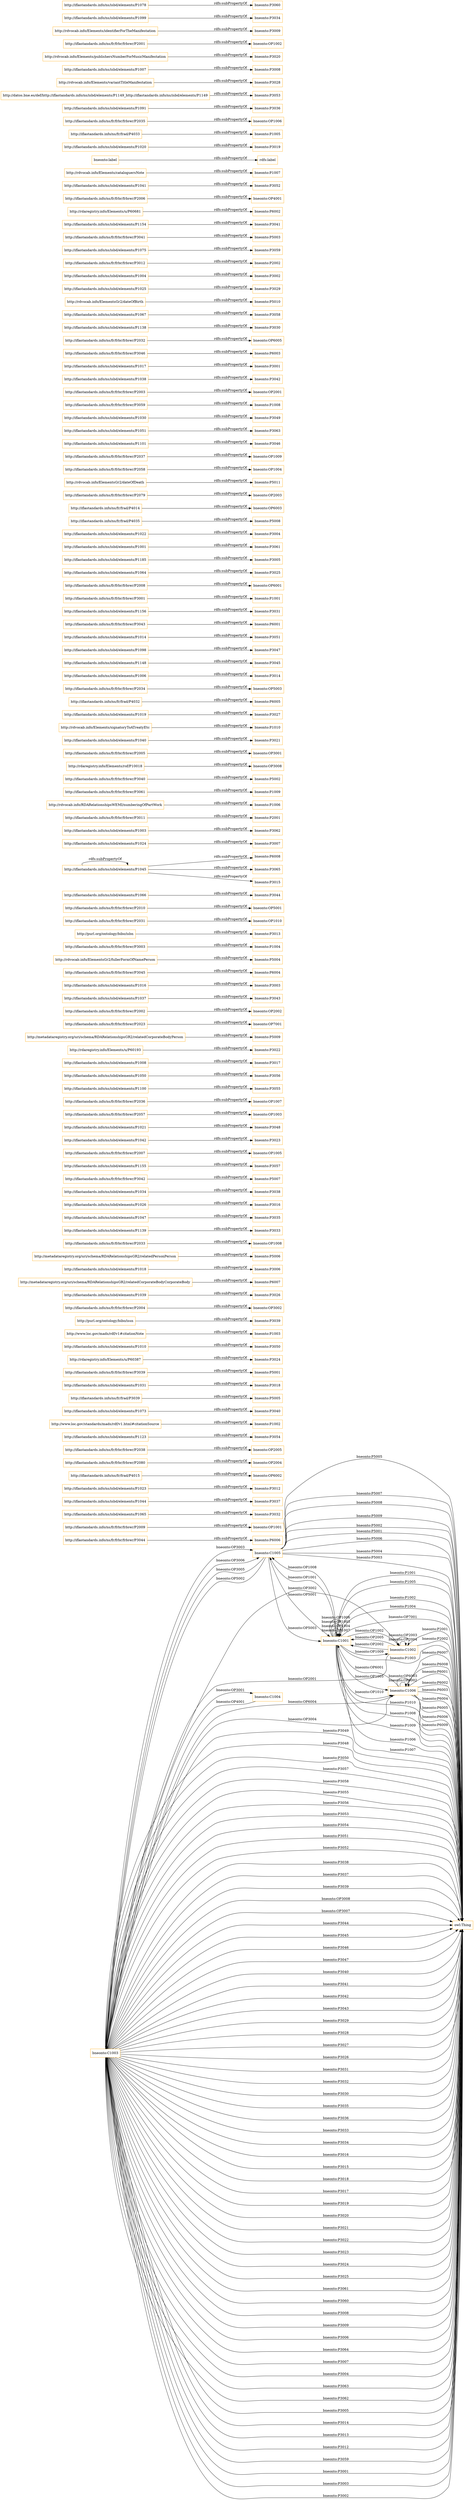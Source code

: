 digraph ar2dtool_diagram { 
rankdir=LR;
size="1501"
node [shape = rectangle, color="orange"]; "bneonto:C1003" "bneonto:C1001" "bneonto:C1005" "bneonto:C1002" "bneonto:C1006" "bneonto:C1004" ; /*classes style*/
	"http://iflastandards.info/ns/fr/frbr/frbrer/P3044" -> "bneonto:P6006" [ label = "rdfs:subPropertyOf" ];
	"http://iflastandards.info/ns/fr/frbr/frbrer/P2009" -> "bneonto:OP1001" [ label = "rdfs:subPropertyOf" ];
	"http://iflastandards.info/ns/isbd/elements/P1065" -> "bneonto:P3032" [ label = "rdfs:subPropertyOf" ];
	"http://iflastandards.info/ns/isbd/elements/P1044" -> "bneonto:P3037" [ label = "rdfs:subPropertyOf" ];
	"http://iflastandards.info/ns/isbd/elements/P1023" -> "bneonto:P3012" [ label = "rdfs:subPropertyOf" ];
	"http://iflastandards.info/ns/fr/frad/P4015" -> "bneonto:OP6002" [ label = "rdfs:subPropertyOf" ];
	"http://iflastandards.info/ns/fr/frbr/frbrer/P2080" -> "bneonto:OP2004" [ label = "rdfs:subPropertyOf" ];
	"http://iflastandards.info/ns/fr/frbr/frbrer/P2038" -> "bneonto:OP2005" [ label = "rdfs:subPropertyOf" ];
	"http://iflastandards.info/ns/isbd/elements/P1123" -> "bneonto:P3054" [ label = "rdfs:subPropertyOf" ];
	"http://www.loc.gov/standards/mads/rdf/v1.html#citationSource" -> "bneonto:P1002" [ label = "rdfs:subPropertyOf" ];
	"http://iflastandards.info/ns/isbd/elements/P1073" -> "bneonto:P3040" [ label = "rdfs:subPropertyOf" ];
	"http://iflastandards.info/ns/fr/frad/P3039" -> "bneonto:P5005" [ label = "rdfs:subPropertyOf" ];
	"http://iflastandards.info/ns/isbd/elements/P1031" -> "bneonto:P3018" [ label = "rdfs:subPropertyOf" ];
	"http://iflastandards.info/ns/fr/frbr/frbrer/P3039" -> "bneonto:P5001" [ label = "rdfs:subPropertyOf" ];
	"http://rdaregistry.info/Elements/u/P60387" -> "bneonto:P3024" [ label = "rdfs:subPropertyOf" ];
	"http://iflastandards.info/ns/isbd/elements/P1010" -> "bneonto:P3050" [ label = "rdfs:subPropertyOf" ];
	"http://www.loc.gov/mads/rdf/v1#citationNote" -> "bneonto:P1003" [ label = "rdfs:subPropertyOf" ];
	"http://purl.org/ontology/bibo/issn" -> "bneonto:P3039" [ label = "rdfs:subPropertyOf" ];
	"http://iflastandards.info/ns/fr/frbr/frbrer/P2004" -> "bneonto:OP3002" [ label = "rdfs:subPropertyOf" ];
	"http://iflastandards.info/ns/isbd/elements/P1039" -> "bneonto:P3026" [ label = "rdfs:subPropertyOf" ];
	"http://metadataregistry.org/uri/schema/RDARelationshipsGR2/relatedCorporateBodyCorporateBody" -> "bneonto:P6007" [ label = "rdfs:subPropertyOf" ];
	"http://iflastandards.info/ns/isbd/elements/P1018" -> "bneonto:P3006" [ label = "rdfs:subPropertyOf" ];
	"http://metadataregistry.org/uri/schema/RDARelationshipsGR2/relatedPersonPerson" -> "bneonto:P5006" [ label = "rdfs:subPropertyOf" ];
	"http://iflastandards.info/ns/fr/frbr/frbrer/P2033" -> "bneonto:OP1008" [ label = "rdfs:subPropertyOf" ];
	"http://iflastandards.info/ns/isbd/elements/P1139" -> "bneonto:P3033" [ label = "rdfs:subPropertyOf" ];
	"http://iflastandards.info/ns/isbd/elements/P1047" -> "bneonto:P3035" [ label = "rdfs:subPropertyOf" ];
	"http://iflastandards.info/ns/isbd/elements/P1026" -> "bneonto:P3016" [ label = "rdfs:subPropertyOf" ];
	"http://iflastandards.info/ns/isbd/elements/P1034" -> "bneonto:P3038" [ label = "rdfs:subPropertyOf" ];
	"http://iflastandards.info/ns/fr/frbr/frbrer/P3042" -> "bneonto:P5007" [ label = "rdfs:subPropertyOf" ];
	"http://iflastandards.info/ns/isbd/elements/P1155" -> "bneonto:P3057" [ label = "rdfs:subPropertyOf" ];
	"http://iflastandards.info/ns/fr/frbr/frbrer/P2007" -> "bneonto:OP1005" [ label = "rdfs:subPropertyOf" ];
	"http://iflastandards.info/ns/isbd/elements/P1042" -> "bneonto:P3023" [ label = "rdfs:subPropertyOf" ];
	"http://iflastandards.info/ns/isbd/elements/P1021" -> "bneonto:P3048" [ label = "rdfs:subPropertyOf" ];
	"http://iflastandards.info/ns/fr/frbr/frbrer/P2057" -> "bneonto:OP1003" [ label = "rdfs:subPropertyOf" ];
	"http://iflastandards.info/ns/fr/frbr/frbrer/P2036" -> "bneonto:OP1007" [ label = "rdfs:subPropertyOf" ];
	"http://iflastandards.info/ns/isbd/elements/P1100" -> "bneonto:P3055" [ label = "rdfs:subPropertyOf" ];
	"http://iflastandards.info/ns/isbd/elements/P1050" -> "bneonto:P3056" [ label = "rdfs:subPropertyOf" ];
	"http://iflastandards.info/ns/isbd/elements/P1008" -> "bneonto:P3017" [ label = "rdfs:subPropertyOf" ];
	"http://rdaregistry.info/Elements/u/P60193" -> "bneonto:P3022" [ label = "rdfs:subPropertyOf" ];
	"http://metadataregistry.org/uri/schema/RDARelationshipsGR2/relatedCorporateBodyPerson" -> "bneonto:P5009" [ label = "rdfs:subPropertyOf" ];
	"http://iflastandards.info/ns/fr/frbr/frbrer/P2023" -> "bneonto:OP7001" [ label = "rdfs:subPropertyOf" ];
	"http://iflastandards.info/ns/fr/frbr/frbrer/P2002" -> "bneonto:OP2002" [ label = "rdfs:subPropertyOf" ];
	"http://iflastandards.info/ns/isbd/elements/P1037" -> "bneonto:P3043" [ label = "rdfs:subPropertyOf" ];
	"http://iflastandards.info/ns/isbd/elements/P1016" -> "bneonto:P3003" [ label = "rdfs:subPropertyOf" ];
	"http://iflastandards.info/ns/fr/frbr/frbrer/P3045" -> "bneonto:P6004" [ label = "rdfs:subPropertyOf" ];
	"http://rdvocab.info/ElementsGr2/fullerFormOfNamePerson" -> "bneonto:P5004" [ label = "rdfs:subPropertyOf" ];
	"http://iflastandards.info/ns/fr/frbr/frbrer/P3003" -> "bneonto:P1004" [ label = "rdfs:subPropertyOf" ];
	"http://purl.org/ontology/bibo/isbn" -> "bneonto:P3013" [ label = "rdfs:subPropertyOf" ];
	"http://iflastandards.info/ns/fr/frbr/frbrer/P2031" -> "bneonto:OP1010" [ label = "rdfs:subPropertyOf" ];
	"http://iflastandards.info/ns/fr/frbr/frbrer/P2010" -> "bneonto:OP5001" [ label = "rdfs:subPropertyOf" ];
	"http://iflastandards.info/ns/isbd/elements/P1066" -> "bneonto:P3044" [ label = "rdfs:subPropertyOf" ];
	"http://iflastandards.info/ns/isbd/elements/P1045" -> "http://iflastandards.info/ns/isbd/elements/P1045" [ label = "rdfs:subPropertyOf" ];
	"http://iflastandards.info/ns/isbd/elements/P1045" -> "bneonto:P6008" [ label = "rdfs:subPropertyOf" ];
	"http://iflastandards.info/ns/isbd/elements/P1045" -> "bneonto:P3065" [ label = "rdfs:subPropertyOf" ];
	"http://iflastandards.info/ns/isbd/elements/P1045" -> "bneonto:P3015" [ label = "rdfs:subPropertyOf" ];
	"http://iflastandards.info/ns/isbd/elements/P1024" -> "bneonto:P3007" [ label = "rdfs:subPropertyOf" ];
	"http://iflastandards.info/ns/isbd/elements/P1003" -> "bneonto:P3062" [ label = "rdfs:subPropertyOf" ];
	"http://iflastandards.info/ns/fr/frbr/frbrer/P3011" -> "bneonto:P2001" [ label = "rdfs:subPropertyOf" ];
	"http://rdvocab.info/RDARelationshipsWEMI/numberingOfPartWork" -> "bneonto:P1006" [ label = "rdfs:subPropertyOf" ];
	"http://iflastandards.info/ns/fr/frbr/frbrer/P3061" -> "bneonto:P1009" [ label = "rdfs:subPropertyOf" ];
	"http://iflastandards.info/ns/fr/frbr/frbrer/P3040" -> "bneonto:P5002" [ label = "rdfs:subPropertyOf" ];
	"http://rdaregistry.info/Elements/rof/P10018" -> "bneonto:OP3008" [ label = "rdfs:subPropertyOf" ];
	"http://iflastandards.info/ns/fr/frbr/frbrer/P2005" -> "bneonto:OP3001" [ label = "rdfs:subPropertyOf" ];
	"http://iflastandards.info/ns/isbd/elements/P1040" -> "bneonto:P3021" [ label = "rdfs:subPropertyOf" ];
	"http://rdvocab.info/Elements/signatoryToATreatyEtc" -> "bneonto:P1010" [ label = "rdfs:subPropertyOf" ];
	"http://iflastandards.info/ns/isbd/elements/P1019" -> "bneonto:P3027" [ label = "rdfs:subPropertyOf" ];
	"http://iflastandards.info/ns/fr/frad/P4032" -> "bneonto:P6005" [ label = "rdfs:subPropertyOf" ];
	"http://iflastandards.info/ns/fr/frbr/frbrer/P2034" -> "bneonto:OP5003" [ label = "rdfs:subPropertyOf" ];
	"http://iflastandards.info/ns/isbd/elements/P1006" -> "bneonto:P3014" [ label = "rdfs:subPropertyOf" ];
	"http://iflastandards.info/ns/isbd/elements/P1148" -> "bneonto:P3045" [ label = "rdfs:subPropertyOf" ];
	"http://iflastandards.info/ns/isbd/elements/P1098" -> "bneonto:P3047" [ label = "rdfs:subPropertyOf" ];
	"http://iflastandards.info/ns/isbd/elements/P1014" -> "bneonto:P3051" [ label = "rdfs:subPropertyOf" ];
	"http://iflastandards.info/ns/fr/frbr/frbrer/P3043" -> "bneonto:P6001" [ label = "rdfs:subPropertyOf" ];
	"http://iflastandards.info/ns/isbd/elements/P1156" -> "bneonto:P3031" [ label = "rdfs:subPropertyOf" ];
	"http://iflastandards.info/ns/fr/frbr/frbrer/P3001" -> "bneonto:P1001" [ label = "rdfs:subPropertyOf" ];
	"http://iflastandards.info/ns/fr/frbr/frbrer/P2008" -> "bneonto:OP6001" [ label = "rdfs:subPropertyOf" ];
	"http://iflastandards.info/ns/isbd/elements/P1064" -> "bneonto:P3025" [ label = "rdfs:subPropertyOf" ];
	"http://iflastandards.info/ns/isbd/elements/P1185" -> "bneonto:P3005" [ label = "rdfs:subPropertyOf" ];
	"http://iflastandards.info/ns/isbd/elements/P1001" -> "bneonto:P3061" [ label = "rdfs:subPropertyOf" ];
	"http://iflastandards.info/ns/isbd/elements/P1022" -> "bneonto:P3004" [ label = "rdfs:subPropertyOf" ];
	"http://iflastandards.info/ns/fr/frad/P4035" -> "bneonto:P5008" [ label = "rdfs:subPropertyOf" ];
	"http://iflastandards.info/ns/fr/frad/P4014" -> "bneonto:OP6003" [ label = "rdfs:subPropertyOf" ];
	"http://iflastandards.info/ns/fr/frbr/frbrer/P2079" -> "bneonto:OP2003" [ label = "rdfs:subPropertyOf" ];
	"http://rdvocab.info/ElementsGr2/dateOfDeath" -> "bneonto:P5011" [ label = "rdfs:subPropertyOf" ];
	"http://iflastandards.info/ns/fr/frbr/frbrer/P2058" -> "bneonto:OP1004" [ label = "rdfs:subPropertyOf" ];
	"http://iflastandards.info/ns/fr/frbr/frbrer/P2037" -> "bneonto:OP1009" [ label = "rdfs:subPropertyOf" ];
	"http://iflastandards.info/ns/isbd/elements/P1101" -> "bneonto:P3046" [ label = "rdfs:subPropertyOf" ];
	"http://iflastandards.info/ns/isbd/elements/P1051" -> "bneonto:P3063" [ label = "rdfs:subPropertyOf" ];
	"http://iflastandards.info/ns/isbd/elements/P1030" -> "bneonto:P3049" [ label = "rdfs:subPropertyOf" ];
	"http://iflastandards.info/ns/fr/frbr/frbrer/P3059" -> "bneonto:P1008" [ label = "rdfs:subPropertyOf" ];
	"http://iflastandards.info/ns/fr/frbr/frbrer/P2003" -> "bneonto:OP2001" [ label = "rdfs:subPropertyOf" ];
	"http://iflastandards.info/ns/isbd/elements/P1038" -> "bneonto:P3042" [ label = "rdfs:subPropertyOf" ];
	"http://iflastandards.info/ns/isbd/elements/P1017" -> "bneonto:P3001" [ label = "rdfs:subPropertyOf" ];
	"http://iflastandards.info/ns/fr/frbr/frbrer/P3046" -> "bneonto:P6003" [ label = "rdfs:subPropertyOf" ];
	"http://iflastandards.info/ns/fr/frbr/frbrer/P2032" -> "bneonto:OP6005" [ label = "rdfs:subPropertyOf" ];
	"http://iflastandards.info/ns/isbd/elements/P1138" -> "bneonto:P3030" [ label = "rdfs:subPropertyOf" ];
	"http://iflastandards.info/ns/isbd/elements/P1067" -> "bneonto:P3058" [ label = "rdfs:subPropertyOf" ];
	"http://rdvocab.info/ElementsGr2/dateOfBirth" -> "bneonto:P5010" [ label = "rdfs:subPropertyOf" ];
	"http://iflastandards.info/ns/isbd/elements/P1025" -> "bneonto:P3029" [ label = "rdfs:subPropertyOf" ];
	"http://iflastandards.info/ns/isbd/elements/P1004" -> "bneonto:P3002" [ label = "rdfs:subPropertyOf" ];
	"http://iflastandards.info/ns/fr/frbr/frbrer/P3012" -> "bneonto:P2002" [ label = "rdfs:subPropertyOf" ];
	"http://iflastandards.info/ns/isbd/elements/P1075" -> "bneonto:P3059" [ label = "rdfs:subPropertyOf" ];
	"http://iflastandards.info/ns/fr/frbr/frbrer/P3041" -> "bneonto:P5003" [ label = "rdfs:subPropertyOf" ];
	"http://iflastandards.info/ns/isbd/elements/P1154" -> "bneonto:P3041" [ label = "rdfs:subPropertyOf" ];
	"http://rdaregistry.info/Elements/u/P60681" -> "bneonto:P6002" [ label = "rdfs:subPropertyOf" ];
	"http://iflastandards.info/ns/fr/frbr/frbrer/P2006" -> "bneonto:OP4001" [ label = "rdfs:subPropertyOf" ];
	"http://iflastandards.info/ns/isbd/elements/P1041" -> "bneonto:P3052" [ label = "rdfs:subPropertyOf" ];
	"http://rdvocab.info/Elements/cataloguersNote" -> "bneonto:P1007" [ label = "rdfs:subPropertyOf" ];
	"bneonto:label" -> "rdfs:label" [ label = "rdfs:subPropertyOf" ];
	"http://iflastandards.info/ns/isbd/elements/P1020" -> "bneonto:P3019" [ label = "rdfs:subPropertyOf" ];
	"http://iflastandards.info/ns/fr/frad/P4033" -> "bneonto:P1005" [ label = "rdfs:subPropertyOf" ];
	"http://iflastandards.info/ns/fr/frbr/frbrer/P2035" -> "bneonto:OP1006" [ label = "rdfs:subPropertyOf" ];
	"http://iflastandards.info/ns/isbd/elements/P1091" -> "bneonto:P3036" [ label = "rdfs:subPropertyOf" ];
	"http://datos.bne.es/def/http://iflastandards.info/ns/isbd/elements/P1149_http://iflastandards.info/ns/isbd/elements/P1149" -> "bneonto:P3053" [ label = "rdfs:subPropertyOf" ];
	"http://rdvocab.info/Elements/variantTitleManifestation" -> "bneonto:P3028" [ label = "rdfs:subPropertyOf" ];
	"http://iflastandards.info/ns/isbd/elements/P1007" -> "bneonto:P3008" [ label = "rdfs:subPropertyOf" ];
	"http://rdvocab.info/Elements/publishersNumberForMusicManifestation" -> "bneonto:P3020" [ label = "rdfs:subPropertyOf" ];
	"http://iflastandards.info/ns/fr/frbr/frbrer/P2001" -> "bneonto:OP1002" [ label = "rdfs:subPropertyOf" ];
	"http://rdvocab.info/Elements/identifierForTheManifestation" -> "bneonto:P3009" [ label = "rdfs:subPropertyOf" ];
	"http://iflastandards.info/ns/isbd/elements/P1099" -> "bneonto:P3034" [ label = "rdfs:subPropertyOf" ];
	"http://iflastandards.info/ns/isbd/elements/P1078" -> "bneonto:P3060" [ label = "rdfs:subPropertyOf" ];
	"bneonto:C1003" -> "owl:Thing" [ label = "bneonto:P3049" ];
	"bneonto:C1003" -> "owl:Thing" [ label = "bneonto:P3048" ];
	"bneonto:C1001" -> "owl:Thing" [ label = "bneonto:P1010" ];
	"bneonto:C1001" -> "owl:Thing" [ label = "bneonto:P1008" ];
	"bneonto:C1001" -> "owl:Thing" [ label = "bneonto:P1009" ];
	"bneonto:C1003" -> "owl:Thing" [ label = "bneonto:P3050" ];
	"bneonto:C1001" -> "owl:Thing" [ label = "bneonto:P1006" ];
	"bneonto:C1001" -> "owl:Thing" [ label = "bneonto:P1007" ];
	"bneonto:C1001" -> "owl:Thing" [ label = "bneonto:P1004" ];
	"bneonto:C1001" -> "owl:Thing" [ label = "bneonto:P1005" ];
	"bneonto:C1001" -> "owl:Thing" [ label = "bneonto:P1002" ];
	"bneonto:C1001" -> "owl:Thing" [ label = "bneonto:P1003" ];
	"bneonto:C1003" -> "owl:Thing" [ label = "bneonto:P3057" ];
	"bneonto:C1003" -> "owl:Thing" [ label = "bneonto:P3058" ];
	"bneonto:C1003" -> "owl:Thing" [ label = "bneonto:P3055" ];
	"bneonto:C1003" -> "owl:Thing" [ label = "bneonto:P3056" ];
	"bneonto:C1003" -> "owl:Thing" [ label = "bneonto:P3053" ];
	"bneonto:C1003" -> "owl:Thing" [ label = "bneonto:P3054" ];
	"bneonto:C1003" -> "owl:Thing" [ label = "bneonto:P3051" ];
	"bneonto:C1003" -> "owl:Thing" [ label = "bneonto:P3052" ];
	"bneonto:C1003" -> "owl:Thing" [ label = "bneonto:P3038" ];
	"bneonto:C1003" -> "owl:Thing" [ label = "bneonto:P3037" ];
	"bneonto:C1003" -> "owl:Thing" [ label = "bneonto:P3039" ];
	"bneonto:C1001" -> "owl:Thing" [ label = "bneonto:OP7001" ];
	"bneonto:C1003" -> "bneonto:C1002" [ label = "bneonto:OP3002" ];
	"bneonto:C1003" -> "bneonto:C1004" [ label = "bneonto:OP3001" ];
	"bneonto:C1001" -> "owl:Thing" [ label = "bneonto:P1001" ];
	"bneonto:C1003" -> "bneonto:C1006" [ label = "bneonto:OP3004" ];
	"bneonto:C1003" -> "bneonto:C1005" [ label = "bneonto:OP3003" ];
	"bneonto:C1003" -> "bneonto:C1005" [ label = "bneonto:OP3006" ];
	"bneonto:C1006" -> "owl:Thing" [ label = "bneonto:P6009" ];
	"bneonto:C1005" -> "bneonto:C1003" [ label = "bneonto:OP3005" ];
	"bneonto:C1003" -> "owl:Thing" [ label = "bneonto:OP3008" ];
	"bneonto:C1006" -> "owl:Thing" [ label = "bneonto:P6007" ];
	"bneonto:C1006" -> "owl:Thing" [ label = "bneonto:P6008" ];
	"bneonto:C1003" -> "owl:Thing" [ label = "bneonto:OP3007" ];
	"bneonto:C1003" -> "owl:Thing" [ label = "bneonto:P3044" ];
	"bneonto:C1003" -> "owl:Thing" [ label = "bneonto:P3045" ];
	"bneonto:C1003" -> "owl:Thing" [ label = "bneonto:P3046" ];
	"bneonto:C1002" -> "bneonto:C1001" [ label = "bneonto:OP2005" ];
	"bneonto:C1002" -> "bneonto:C1002" [ label = "bneonto:OP2004" ];
	"bneonto:C1003" -> "owl:Thing" [ label = "bneonto:P3047" ];
	"bneonto:C1002" -> "bneonto:C1002" [ label = "bneonto:OP2003" ];
	"bneonto:C1003" -> "owl:Thing" [ label = "bneonto:P3040" ];
	"bneonto:C1002" -> "bneonto:C1001" [ label = "bneonto:OP2002" ];
	"bneonto:C1003" -> "owl:Thing" [ label = "bneonto:P3041" ];
	"bneonto:C1003" -> "owl:Thing" [ label = "bneonto:P3042" ];
	"bneonto:C1002" -> "bneonto:C1003" [ label = "bneonto:OP2001" ];
	"bneonto:C1003" -> "owl:Thing" [ label = "bneonto:P3043" ];
	"bneonto:C1003" -> "owl:Thing" [ label = "bneonto:P3029" ];
	"bneonto:C1003" -> "owl:Thing" [ label = "bneonto:P3028" ];
	"bneonto:C1003" -> "owl:Thing" [ label = "bneonto:P3027" ];
	"bneonto:C1003" -> "owl:Thing" [ label = "bneonto:P3026" ];
	"bneonto:C1005" -> "owl:Thing" [ label = "bneonto:P5005" ];
	"bneonto:C1005" -> "owl:Thing" [ label = "bneonto:P5004" ];
	"bneonto:C1005" -> "owl:Thing" [ label = "bneonto:P5003" ];
	"bneonto:C1005" -> "owl:Thing" [ label = "bneonto:P5002" ];
	"bneonto:C1004" -> "bneonto:C1003" [ label = "bneonto:OP4001" ];
	"bneonto:C1005" -> "owl:Thing" [ label = "bneonto:P5001" ];
	"bneonto:C1003" -> "owl:Thing" [ label = "bneonto:P3031" ];
	"bneonto:C1003" -> "owl:Thing" [ label = "bneonto:P3032" ];
	"bneonto:C1003" -> "owl:Thing" [ label = "bneonto:P3030" ];
	"bneonto:C1003" -> "owl:Thing" [ label = "bneonto:P3035" ];
	"bneonto:C1003" -> "owl:Thing" [ label = "bneonto:P3036" ];
	"bneonto:C1003" -> "owl:Thing" [ label = "bneonto:P3033" ];
	"bneonto:C1003" -> "owl:Thing" [ label = "bneonto:P3034" ];
	"bneonto:C1003" -> "owl:Thing" [ label = "bneonto:P3016" ];
	"bneonto:C1003" -> "owl:Thing" [ label = "bneonto:P3015" ];
	"bneonto:C1003" -> "owl:Thing" [ label = "bneonto:P3018" ];
	"bneonto:C1003" -> "owl:Thing" [ label = "bneonto:P3017" ];
	"bneonto:C1003" -> "owl:Thing" [ label = "bneonto:P3019" ];
	"bneonto:C1005" -> "owl:Thing" [ label = "bneonto:P5006" ];
	"bneonto:C1005" -> "owl:Thing" [ label = "bneonto:P5007" ];
	"bneonto:C1005" -> "owl:Thing" [ label = "bneonto:P5008" ];
	"bneonto:C1005" -> "owl:Thing" [ label = "bneonto:P5009" ];
	"bneonto:C1003" -> "owl:Thing" [ label = "bneonto:P3020" ];
	"bneonto:C1003" -> "owl:Thing" [ label = "bneonto:P3021" ];
	"bneonto:C1003" -> "owl:Thing" [ label = "bneonto:P3022" ];
	"bneonto:C1003" -> "owl:Thing" [ label = "bneonto:P3023" ];
	"bneonto:C1003" -> "owl:Thing" [ label = "bneonto:P3024" ];
	"bneonto:C1003" -> "owl:Thing" [ label = "bneonto:P3025" ];
	"bneonto:C1003" -> "owl:Thing" [ label = "bneonto:P3061" ];
	"bneonto:C1003" -> "owl:Thing" [ label = "bneonto:P3060" ];
	"bneonto:C1003" -> "owl:Thing" [ label = "bneonto:P3008" ];
	"bneonto:C1003" -> "owl:Thing" [ label = "bneonto:P3009" ];
	"bneonto:C1003" -> "owl:Thing" [ label = "bneonto:P3006" ];
	"bneonto:C1003" -> "owl:Thing" [ label = "bneonto:P3064" ];
	"bneonto:C1003" -> "owl:Thing" [ label = "bneonto:P3007" ];
	"bneonto:C1003" -> "owl:Thing" [ label = "bneonto:P3004" ];
	"bneonto:C1003" -> "owl:Thing" [ label = "bneonto:P3063" ];
	"bneonto:C1003" -> "owl:Thing" [ label = "bneonto:P3062" ];
	"bneonto:C1003" -> "owl:Thing" [ label = "bneonto:P3005" ];
	"bneonto:C1003" -> "owl:Thing" [ label = "bneonto:P3014" ];
	"bneonto:C1003" -> "owl:Thing" [ label = "bneonto:P3013" ];
	"bneonto:C1003" -> "owl:Thing" [ label = "bneonto:P3012" ];
	"bneonto:C1001" -> "bneonto:C1005" [ label = "bneonto:OP1008" ];
	"bneonto:C1001" -> "bneonto:C1001" [ label = "bneonto:OP1007" ];
	"bneonto:C1003" -> "owl:Thing" [ label = "bneonto:P3059" ];
	"bneonto:C1001" -> "bneonto:C1002" [ label = "bneonto:OP1009" ];
	"bneonto:C1001" -> "bneonto:C1001" [ label = "bneonto:OP1004" ];
	"bneonto:C1001" -> "bneonto:C1001" [ label = "bneonto:OP1003" ];
	"bneonto:C1001" -> "bneonto:C1001" [ label = "bneonto:OP1006" ];
	"bneonto:C1001" -> "bneonto:C1006" [ label = "bneonto:OP1005" ];
	"bneonto:C1001" -> "bneonto:C1002" [ label = "bneonto:OP1002" ];
	"bneonto:C1001" -> "bneonto:C1005" [ label = "bneonto:OP1001" ];
	"bneonto:C1005" -> "bneonto:C1001" [ label = "bneonto:OP5001" ];
	"bneonto:C1005" -> "bneonto:C1003" [ label = "bneonto:OP5002" ];
	"bneonto:C1003" -> "owl:Thing" [ label = "bneonto:P3001" ];
	"bneonto:C1003" -> "owl:Thing" [ label = "bneonto:P3003" ];
	"bneonto:C1003" -> "owl:Thing" [ label = "bneonto:P3002" ];
	"bneonto:C1005" -> "bneonto:C1001" [ label = "bneonto:OP5003" ];
	"bneonto:C1006" -> "owl:Thing" [ label = "bneonto:P6001" ];
	"bneonto:C1006" -> "owl:Thing" [ label = "bneonto:P6002" ];
	"bneonto:C1006" -> "owl:Thing" [ label = "bneonto:P6003" ];
	"bneonto:C1006" -> "owl:Thing" [ label = "bneonto:P6004" ];
	"bneonto:C1006" -> "owl:Thing" [ label = "bneonto:P6005" ];
	"bneonto:C1006" -> "owl:Thing" [ label = "bneonto:P6006" ];
	"bneonto:C1006" -> "bneonto:C1003" [ label = "bneonto:OP6004" ];
	"bneonto:C1002" -> "owl:Thing" [ label = "bneonto:P2001" ];
	"bneonto:C1002" -> "owl:Thing" [ label = "bneonto:P2002" ];
	"bneonto:C1006" -> "bneonto:C1001" [ label = "bneonto:OP6001" ];
	"bneonto:C1006" -> "bneonto:C1006" [ label = "bneonto:OP6002" ];
	"bneonto:C1006" -> "bneonto:C1006" [ label = "bneonto:OP6003" ];
	"bneonto:C1001" -> "bneonto:C1006" [ label = "bneonto:OP1010" ];

}
